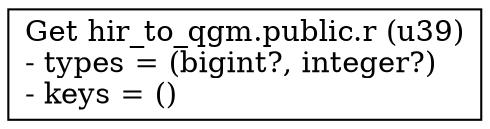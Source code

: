 digraph G {
    node0 [shape = record, label="Get hir_to_qgm.public.r (u39)\l- types = (bigint?, integer?)\l- keys = ()\l"]
}
